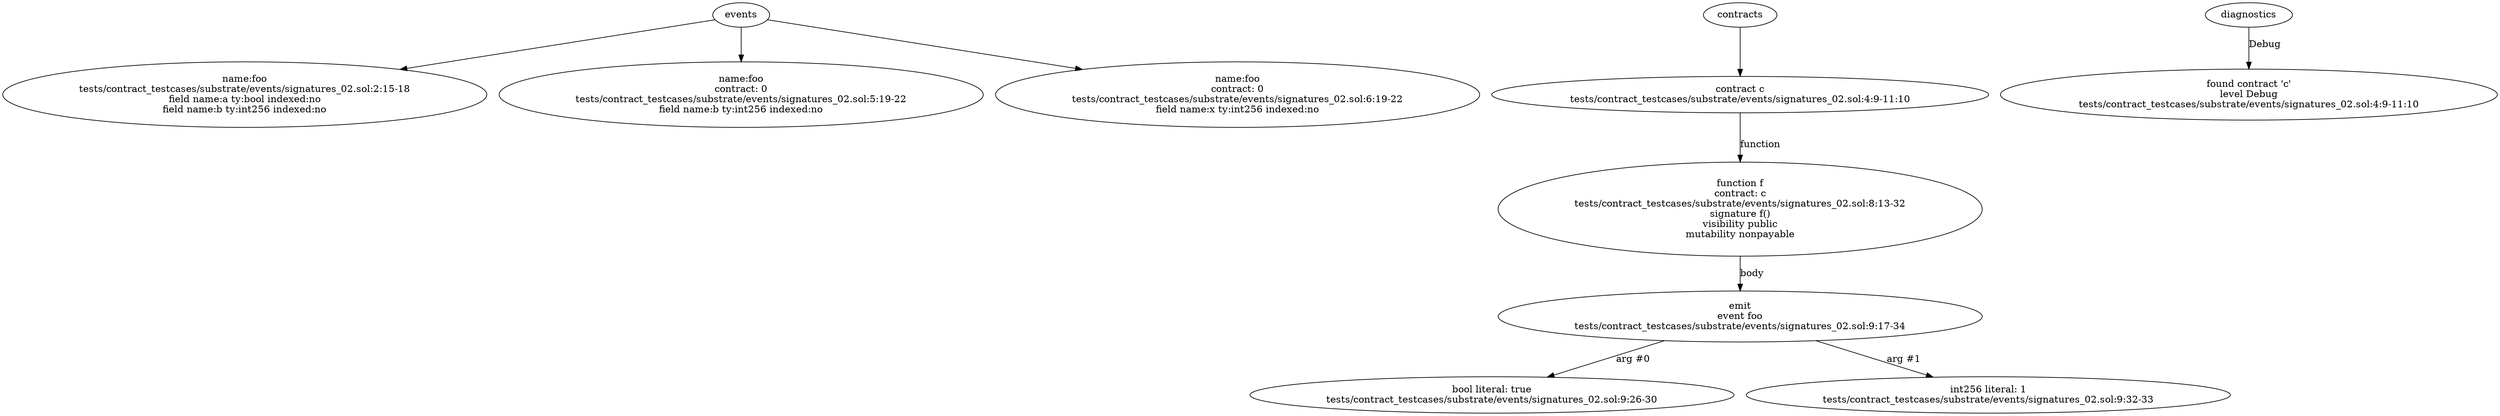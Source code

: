 strict digraph "tests/contract_testcases/substrate/events/signatures_02.sol" {
	foo [label="name:foo\ntests/contract_testcases/substrate/events/signatures_02.sol:2:15-18\nfield name:a ty:bool indexed:no\nfield name:b ty:int256 indexed:no"]
	foo_2 [label="name:foo\ncontract: 0\ntests/contract_testcases/substrate/events/signatures_02.sol:5:19-22\nfield name:b ty:int256 indexed:no"]
	foo_3 [label="name:foo\ncontract: 0\ntests/contract_testcases/substrate/events/signatures_02.sol:6:19-22\nfield name:x ty:int256 indexed:no"]
	contract [label="contract c\ntests/contract_testcases/substrate/events/signatures_02.sol:4:9-11:10"]
	f [label="function f\ncontract: c\ntests/contract_testcases/substrate/events/signatures_02.sol:8:13-32\nsignature f()\nvisibility public\nmutability nonpayable"]
	emit [label="emit\nevent foo\ntests/contract_testcases/substrate/events/signatures_02.sol:9:17-34"]
	bool_literal [label="bool literal: true\ntests/contract_testcases/substrate/events/signatures_02.sol:9:26-30"]
	number_literal [label="int256 literal: 1\ntests/contract_testcases/substrate/events/signatures_02.sol:9:32-33"]
	diagnostic [label="found contract 'c'\nlevel Debug\ntests/contract_testcases/substrate/events/signatures_02.sol:4:9-11:10"]
	events -> foo
	events -> foo_2
	events -> foo_3
	contracts -> contract
	contract -> f [label="function"]
	f -> emit [label="body"]
	emit -> bool_literal [label="arg #0"]
	emit -> number_literal [label="arg #1"]
	diagnostics -> diagnostic [label="Debug"]
}
